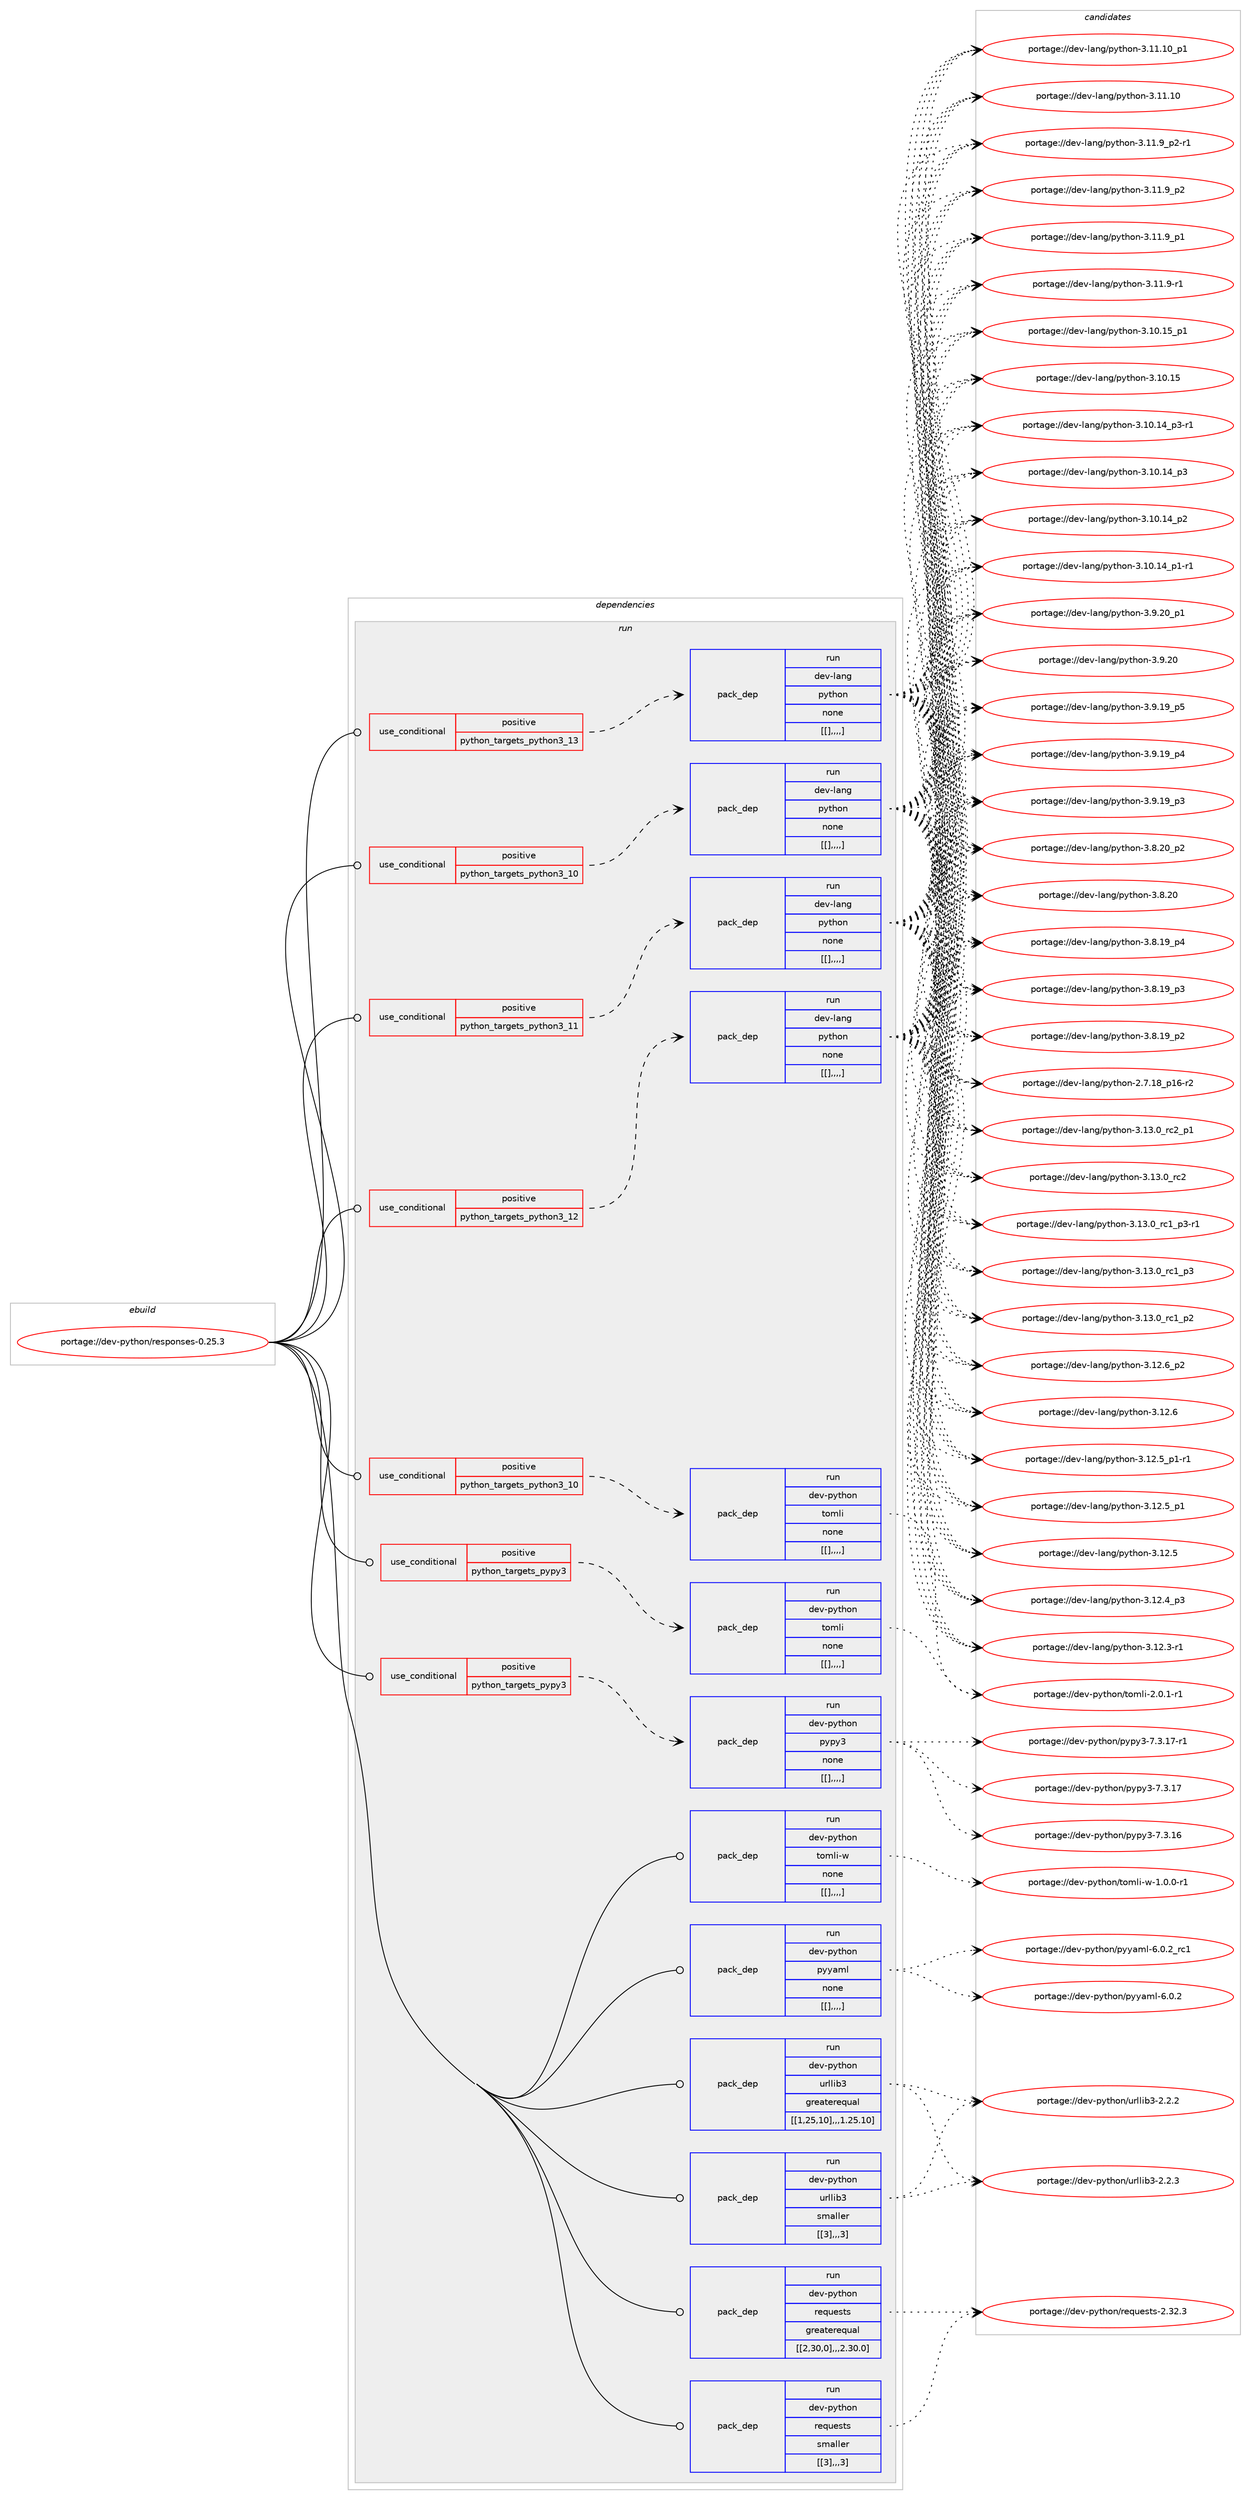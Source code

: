 digraph prolog {

# *************
# Graph options
# *************

newrank=true;
concentrate=true;
compound=true;
graph [rankdir=LR,fontname=Helvetica,fontsize=10,ranksep=1.5];#, ranksep=2.5, nodesep=0.2];
edge  [arrowhead=vee];
node  [fontname=Helvetica,fontsize=10];

# **********
# The ebuild
# **********

subgraph cluster_leftcol {
color=gray;
label=<<i>ebuild</i>>;
id [label="portage://dev-python/responses-0.25.3", color=red, width=4, href="../dev-python/responses-0.25.3.svg"];
}

# ****************
# The dependencies
# ****************

subgraph cluster_midcol {
color=gray;
label=<<i>dependencies</i>>;
subgraph cluster_compile {
fillcolor="#eeeeee";
style=filled;
label=<<i>compile</i>>;
}
subgraph cluster_compileandrun {
fillcolor="#eeeeee";
style=filled;
label=<<i>compile and run</i>>;
}
subgraph cluster_run {
fillcolor="#eeeeee";
style=filled;
label=<<i>run</i>>;
subgraph cond40740 {
dependency165251 [label=<<TABLE BORDER="0" CELLBORDER="1" CELLSPACING="0" CELLPADDING="4"><TR><TD ROWSPAN="3" CELLPADDING="10">use_conditional</TD></TR><TR><TD>positive</TD></TR><TR><TD>python_targets_pypy3</TD></TR></TABLE>>, shape=none, color=red];
subgraph pack123253 {
dependency165252 [label=<<TABLE BORDER="0" CELLBORDER="1" CELLSPACING="0" CELLPADDING="4" WIDTH="220"><TR><TD ROWSPAN="6" CELLPADDING="30">pack_dep</TD></TR><TR><TD WIDTH="110">run</TD></TR><TR><TD>dev-python</TD></TR><TR><TD>pypy3</TD></TR><TR><TD>none</TD></TR><TR><TD>[[],,,,]</TD></TR></TABLE>>, shape=none, color=blue];
}
dependency165251:e -> dependency165252:w [weight=20,style="dashed",arrowhead="vee"];
}
id:e -> dependency165251:w [weight=20,style="solid",arrowhead="odot"];
subgraph cond40741 {
dependency165253 [label=<<TABLE BORDER="0" CELLBORDER="1" CELLSPACING="0" CELLPADDING="4"><TR><TD ROWSPAN="3" CELLPADDING="10">use_conditional</TD></TR><TR><TD>positive</TD></TR><TR><TD>python_targets_pypy3</TD></TR></TABLE>>, shape=none, color=red];
subgraph pack123254 {
dependency165254 [label=<<TABLE BORDER="0" CELLBORDER="1" CELLSPACING="0" CELLPADDING="4" WIDTH="220"><TR><TD ROWSPAN="6" CELLPADDING="30">pack_dep</TD></TR><TR><TD WIDTH="110">run</TD></TR><TR><TD>dev-python</TD></TR><TR><TD>tomli</TD></TR><TR><TD>none</TD></TR><TR><TD>[[],,,,]</TD></TR></TABLE>>, shape=none, color=blue];
}
dependency165253:e -> dependency165254:w [weight=20,style="dashed",arrowhead="vee"];
}
id:e -> dependency165253:w [weight=20,style="solid",arrowhead="odot"];
subgraph cond40742 {
dependency165255 [label=<<TABLE BORDER="0" CELLBORDER="1" CELLSPACING="0" CELLPADDING="4"><TR><TD ROWSPAN="3" CELLPADDING="10">use_conditional</TD></TR><TR><TD>positive</TD></TR><TR><TD>python_targets_python3_10</TD></TR></TABLE>>, shape=none, color=red];
subgraph pack123255 {
dependency165256 [label=<<TABLE BORDER="0" CELLBORDER="1" CELLSPACING="0" CELLPADDING="4" WIDTH="220"><TR><TD ROWSPAN="6" CELLPADDING="30">pack_dep</TD></TR><TR><TD WIDTH="110">run</TD></TR><TR><TD>dev-lang</TD></TR><TR><TD>python</TD></TR><TR><TD>none</TD></TR><TR><TD>[[],,,,]</TD></TR></TABLE>>, shape=none, color=blue];
}
dependency165255:e -> dependency165256:w [weight=20,style="dashed",arrowhead="vee"];
}
id:e -> dependency165255:w [weight=20,style="solid",arrowhead="odot"];
subgraph cond40743 {
dependency165257 [label=<<TABLE BORDER="0" CELLBORDER="1" CELLSPACING="0" CELLPADDING="4"><TR><TD ROWSPAN="3" CELLPADDING="10">use_conditional</TD></TR><TR><TD>positive</TD></TR><TR><TD>python_targets_python3_10</TD></TR></TABLE>>, shape=none, color=red];
subgraph pack123256 {
dependency165258 [label=<<TABLE BORDER="0" CELLBORDER="1" CELLSPACING="0" CELLPADDING="4" WIDTH="220"><TR><TD ROWSPAN="6" CELLPADDING="30">pack_dep</TD></TR><TR><TD WIDTH="110">run</TD></TR><TR><TD>dev-python</TD></TR><TR><TD>tomli</TD></TR><TR><TD>none</TD></TR><TR><TD>[[],,,,]</TD></TR></TABLE>>, shape=none, color=blue];
}
dependency165257:e -> dependency165258:w [weight=20,style="dashed",arrowhead="vee"];
}
id:e -> dependency165257:w [weight=20,style="solid",arrowhead="odot"];
subgraph cond40744 {
dependency165259 [label=<<TABLE BORDER="0" CELLBORDER="1" CELLSPACING="0" CELLPADDING="4"><TR><TD ROWSPAN="3" CELLPADDING="10">use_conditional</TD></TR><TR><TD>positive</TD></TR><TR><TD>python_targets_python3_11</TD></TR></TABLE>>, shape=none, color=red];
subgraph pack123257 {
dependency165260 [label=<<TABLE BORDER="0" CELLBORDER="1" CELLSPACING="0" CELLPADDING="4" WIDTH="220"><TR><TD ROWSPAN="6" CELLPADDING="30">pack_dep</TD></TR><TR><TD WIDTH="110">run</TD></TR><TR><TD>dev-lang</TD></TR><TR><TD>python</TD></TR><TR><TD>none</TD></TR><TR><TD>[[],,,,]</TD></TR></TABLE>>, shape=none, color=blue];
}
dependency165259:e -> dependency165260:w [weight=20,style="dashed",arrowhead="vee"];
}
id:e -> dependency165259:w [weight=20,style="solid",arrowhead="odot"];
subgraph cond40745 {
dependency165261 [label=<<TABLE BORDER="0" CELLBORDER="1" CELLSPACING="0" CELLPADDING="4"><TR><TD ROWSPAN="3" CELLPADDING="10">use_conditional</TD></TR><TR><TD>positive</TD></TR><TR><TD>python_targets_python3_12</TD></TR></TABLE>>, shape=none, color=red];
subgraph pack123258 {
dependency165262 [label=<<TABLE BORDER="0" CELLBORDER="1" CELLSPACING="0" CELLPADDING="4" WIDTH="220"><TR><TD ROWSPAN="6" CELLPADDING="30">pack_dep</TD></TR><TR><TD WIDTH="110">run</TD></TR><TR><TD>dev-lang</TD></TR><TR><TD>python</TD></TR><TR><TD>none</TD></TR><TR><TD>[[],,,,]</TD></TR></TABLE>>, shape=none, color=blue];
}
dependency165261:e -> dependency165262:w [weight=20,style="dashed",arrowhead="vee"];
}
id:e -> dependency165261:w [weight=20,style="solid",arrowhead="odot"];
subgraph cond40746 {
dependency165263 [label=<<TABLE BORDER="0" CELLBORDER="1" CELLSPACING="0" CELLPADDING="4"><TR><TD ROWSPAN="3" CELLPADDING="10">use_conditional</TD></TR><TR><TD>positive</TD></TR><TR><TD>python_targets_python3_13</TD></TR></TABLE>>, shape=none, color=red];
subgraph pack123259 {
dependency165264 [label=<<TABLE BORDER="0" CELLBORDER="1" CELLSPACING="0" CELLPADDING="4" WIDTH="220"><TR><TD ROWSPAN="6" CELLPADDING="30">pack_dep</TD></TR><TR><TD WIDTH="110">run</TD></TR><TR><TD>dev-lang</TD></TR><TR><TD>python</TD></TR><TR><TD>none</TD></TR><TR><TD>[[],,,,]</TD></TR></TABLE>>, shape=none, color=blue];
}
dependency165263:e -> dependency165264:w [weight=20,style="dashed",arrowhead="vee"];
}
id:e -> dependency165263:w [weight=20,style="solid",arrowhead="odot"];
subgraph pack123260 {
dependency165265 [label=<<TABLE BORDER="0" CELLBORDER="1" CELLSPACING="0" CELLPADDING="4" WIDTH="220"><TR><TD ROWSPAN="6" CELLPADDING="30">pack_dep</TD></TR><TR><TD WIDTH="110">run</TD></TR><TR><TD>dev-python</TD></TR><TR><TD>pyyaml</TD></TR><TR><TD>none</TD></TR><TR><TD>[[],,,,]</TD></TR></TABLE>>, shape=none, color=blue];
}
id:e -> dependency165265:w [weight=20,style="solid",arrowhead="odot"];
subgraph pack123261 {
dependency165266 [label=<<TABLE BORDER="0" CELLBORDER="1" CELLSPACING="0" CELLPADDING="4" WIDTH="220"><TR><TD ROWSPAN="6" CELLPADDING="30">pack_dep</TD></TR><TR><TD WIDTH="110">run</TD></TR><TR><TD>dev-python</TD></TR><TR><TD>requests</TD></TR><TR><TD>greaterequal</TD></TR><TR><TD>[[2,30,0],,,2.30.0]</TD></TR></TABLE>>, shape=none, color=blue];
}
id:e -> dependency165266:w [weight=20,style="solid",arrowhead="odot"];
subgraph pack123262 {
dependency165267 [label=<<TABLE BORDER="0" CELLBORDER="1" CELLSPACING="0" CELLPADDING="4" WIDTH="220"><TR><TD ROWSPAN="6" CELLPADDING="30">pack_dep</TD></TR><TR><TD WIDTH="110">run</TD></TR><TR><TD>dev-python</TD></TR><TR><TD>requests</TD></TR><TR><TD>smaller</TD></TR><TR><TD>[[3],,,3]</TD></TR></TABLE>>, shape=none, color=blue];
}
id:e -> dependency165267:w [weight=20,style="solid",arrowhead="odot"];
subgraph pack123263 {
dependency165268 [label=<<TABLE BORDER="0" CELLBORDER="1" CELLSPACING="0" CELLPADDING="4" WIDTH="220"><TR><TD ROWSPAN="6" CELLPADDING="30">pack_dep</TD></TR><TR><TD WIDTH="110">run</TD></TR><TR><TD>dev-python</TD></TR><TR><TD>tomli-w</TD></TR><TR><TD>none</TD></TR><TR><TD>[[],,,,]</TD></TR></TABLE>>, shape=none, color=blue];
}
id:e -> dependency165268:w [weight=20,style="solid",arrowhead="odot"];
subgraph pack123264 {
dependency165269 [label=<<TABLE BORDER="0" CELLBORDER="1" CELLSPACING="0" CELLPADDING="4" WIDTH="220"><TR><TD ROWSPAN="6" CELLPADDING="30">pack_dep</TD></TR><TR><TD WIDTH="110">run</TD></TR><TR><TD>dev-python</TD></TR><TR><TD>urllib3</TD></TR><TR><TD>greaterequal</TD></TR><TR><TD>[[1,25,10],,,1.25.10]</TD></TR></TABLE>>, shape=none, color=blue];
}
id:e -> dependency165269:w [weight=20,style="solid",arrowhead="odot"];
subgraph pack123265 {
dependency165270 [label=<<TABLE BORDER="0" CELLBORDER="1" CELLSPACING="0" CELLPADDING="4" WIDTH="220"><TR><TD ROWSPAN="6" CELLPADDING="30">pack_dep</TD></TR><TR><TD WIDTH="110">run</TD></TR><TR><TD>dev-python</TD></TR><TR><TD>urllib3</TD></TR><TR><TD>smaller</TD></TR><TR><TD>[[3],,,3]</TD></TR></TABLE>>, shape=none, color=blue];
}
id:e -> dependency165270:w [weight=20,style="solid",arrowhead="odot"];
}
}

# **************
# The candidates
# **************

subgraph cluster_choices {
rank=same;
color=gray;
label=<<i>candidates</i>>;

subgraph choice123253 {
color=black;
nodesep=1;
choice100101118451121211161041111104711212111212151455546514649554511449 [label="portage://dev-python/pypy3-7.3.17-r1", color=red, width=4,href="../dev-python/pypy3-7.3.17-r1.svg"];
choice10010111845112121116104111110471121211121215145554651464955 [label="portage://dev-python/pypy3-7.3.17", color=red, width=4,href="../dev-python/pypy3-7.3.17.svg"];
choice10010111845112121116104111110471121211121215145554651464954 [label="portage://dev-python/pypy3-7.3.16", color=red, width=4,href="../dev-python/pypy3-7.3.16.svg"];
dependency165252:e -> choice100101118451121211161041111104711212111212151455546514649554511449:w [style=dotted,weight="100"];
dependency165252:e -> choice10010111845112121116104111110471121211121215145554651464955:w [style=dotted,weight="100"];
dependency165252:e -> choice10010111845112121116104111110471121211121215145554651464954:w [style=dotted,weight="100"];
}
subgraph choice123254 {
color=black;
nodesep=1;
choice10010111845112121116104111110471161111091081054550464846494511449 [label="portage://dev-python/tomli-2.0.1-r1", color=red, width=4,href="../dev-python/tomli-2.0.1-r1.svg"];
dependency165254:e -> choice10010111845112121116104111110471161111091081054550464846494511449:w [style=dotted,weight="100"];
}
subgraph choice123255 {
color=black;
nodesep=1;
choice100101118451089711010347112121116104111110455146495146489511499509511249 [label="portage://dev-lang/python-3.13.0_rc2_p1", color=red, width=4,href="../dev-lang/python-3.13.0_rc2_p1.svg"];
choice10010111845108971101034711212111610411111045514649514648951149950 [label="portage://dev-lang/python-3.13.0_rc2", color=red, width=4,href="../dev-lang/python-3.13.0_rc2.svg"];
choice1001011184510897110103471121211161041111104551464951464895114994995112514511449 [label="portage://dev-lang/python-3.13.0_rc1_p3-r1", color=red, width=4,href="../dev-lang/python-3.13.0_rc1_p3-r1.svg"];
choice100101118451089711010347112121116104111110455146495146489511499499511251 [label="portage://dev-lang/python-3.13.0_rc1_p3", color=red, width=4,href="../dev-lang/python-3.13.0_rc1_p3.svg"];
choice100101118451089711010347112121116104111110455146495146489511499499511250 [label="portage://dev-lang/python-3.13.0_rc1_p2", color=red, width=4,href="../dev-lang/python-3.13.0_rc1_p2.svg"];
choice100101118451089711010347112121116104111110455146495046549511250 [label="portage://dev-lang/python-3.12.6_p2", color=red, width=4,href="../dev-lang/python-3.12.6_p2.svg"];
choice10010111845108971101034711212111610411111045514649504654 [label="portage://dev-lang/python-3.12.6", color=red, width=4,href="../dev-lang/python-3.12.6.svg"];
choice1001011184510897110103471121211161041111104551464950465395112494511449 [label="portage://dev-lang/python-3.12.5_p1-r1", color=red, width=4,href="../dev-lang/python-3.12.5_p1-r1.svg"];
choice100101118451089711010347112121116104111110455146495046539511249 [label="portage://dev-lang/python-3.12.5_p1", color=red, width=4,href="../dev-lang/python-3.12.5_p1.svg"];
choice10010111845108971101034711212111610411111045514649504653 [label="portage://dev-lang/python-3.12.5", color=red, width=4,href="../dev-lang/python-3.12.5.svg"];
choice100101118451089711010347112121116104111110455146495046529511251 [label="portage://dev-lang/python-3.12.4_p3", color=red, width=4,href="../dev-lang/python-3.12.4_p3.svg"];
choice100101118451089711010347112121116104111110455146495046514511449 [label="portage://dev-lang/python-3.12.3-r1", color=red, width=4,href="../dev-lang/python-3.12.3-r1.svg"];
choice10010111845108971101034711212111610411111045514649494649489511249 [label="portage://dev-lang/python-3.11.10_p1", color=red, width=4,href="../dev-lang/python-3.11.10_p1.svg"];
choice1001011184510897110103471121211161041111104551464949464948 [label="portage://dev-lang/python-3.11.10", color=red, width=4,href="../dev-lang/python-3.11.10.svg"];
choice1001011184510897110103471121211161041111104551464949465795112504511449 [label="portage://dev-lang/python-3.11.9_p2-r1", color=red, width=4,href="../dev-lang/python-3.11.9_p2-r1.svg"];
choice100101118451089711010347112121116104111110455146494946579511250 [label="portage://dev-lang/python-3.11.9_p2", color=red, width=4,href="../dev-lang/python-3.11.9_p2.svg"];
choice100101118451089711010347112121116104111110455146494946579511249 [label="portage://dev-lang/python-3.11.9_p1", color=red, width=4,href="../dev-lang/python-3.11.9_p1.svg"];
choice100101118451089711010347112121116104111110455146494946574511449 [label="portage://dev-lang/python-3.11.9-r1", color=red, width=4,href="../dev-lang/python-3.11.9-r1.svg"];
choice10010111845108971101034711212111610411111045514649484649539511249 [label="portage://dev-lang/python-3.10.15_p1", color=red, width=4,href="../dev-lang/python-3.10.15_p1.svg"];
choice1001011184510897110103471121211161041111104551464948464953 [label="portage://dev-lang/python-3.10.15", color=red, width=4,href="../dev-lang/python-3.10.15.svg"];
choice100101118451089711010347112121116104111110455146494846495295112514511449 [label="portage://dev-lang/python-3.10.14_p3-r1", color=red, width=4,href="../dev-lang/python-3.10.14_p3-r1.svg"];
choice10010111845108971101034711212111610411111045514649484649529511251 [label="portage://dev-lang/python-3.10.14_p3", color=red, width=4,href="../dev-lang/python-3.10.14_p3.svg"];
choice10010111845108971101034711212111610411111045514649484649529511250 [label="portage://dev-lang/python-3.10.14_p2", color=red, width=4,href="../dev-lang/python-3.10.14_p2.svg"];
choice100101118451089711010347112121116104111110455146494846495295112494511449 [label="portage://dev-lang/python-3.10.14_p1-r1", color=red, width=4,href="../dev-lang/python-3.10.14_p1-r1.svg"];
choice100101118451089711010347112121116104111110455146574650489511249 [label="portage://dev-lang/python-3.9.20_p1", color=red, width=4,href="../dev-lang/python-3.9.20_p1.svg"];
choice10010111845108971101034711212111610411111045514657465048 [label="portage://dev-lang/python-3.9.20", color=red, width=4,href="../dev-lang/python-3.9.20.svg"];
choice100101118451089711010347112121116104111110455146574649579511253 [label="portage://dev-lang/python-3.9.19_p5", color=red, width=4,href="../dev-lang/python-3.9.19_p5.svg"];
choice100101118451089711010347112121116104111110455146574649579511252 [label="portage://dev-lang/python-3.9.19_p4", color=red, width=4,href="../dev-lang/python-3.9.19_p4.svg"];
choice100101118451089711010347112121116104111110455146574649579511251 [label="portage://dev-lang/python-3.9.19_p3", color=red, width=4,href="../dev-lang/python-3.9.19_p3.svg"];
choice100101118451089711010347112121116104111110455146564650489511250 [label="portage://dev-lang/python-3.8.20_p2", color=red, width=4,href="../dev-lang/python-3.8.20_p2.svg"];
choice10010111845108971101034711212111610411111045514656465048 [label="portage://dev-lang/python-3.8.20", color=red, width=4,href="../dev-lang/python-3.8.20.svg"];
choice100101118451089711010347112121116104111110455146564649579511252 [label="portage://dev-lang/python-3.8.19_p4", color=red, width=4,href="../dev-lang/python-3.8.19_p4.svg"];
choice100101118451089711010347112121116104111110455146564649579511251 [label="portage://dev-lang/python-3.8.19_p3", color=red, width=4,href="../dev-lang/python-3.8.19_p3.svg"];
choice100101118451089711010347112121116104111110455146564649579511250 [label="portage://dev-lang/python-3.8.19_p2", color=red, width=4,href="../dev-lang/python-3.8.19_p2.svg"];
choice100101118451089711010347112121116104111110455046554649569511249544511450 [label="portage://dev-lang/python-2.7.18_p16-r2", color=red, width=4,href="../dev-lang/python-2.7.18_p16-r2.svg"];
dependency165256:e -> choice100101118451089711010347112121116104111110455146495146489511499509511249:w [style=dotted,weight="100"];
dependency165256:e -> choice10010111845108971101034711212111610411111045514649514648951149950:w [style=dotted,weight="100"];
dependency165256:e -> choice1001011184510897110103471121211161041111104551464951464895114994995112514511449:w [style=dotted,weight="100"];
dependency165256:e -> choice100101118451089711010347112121116104111110455146495146489511499499511251:w [style=dotted,weight="100"];
dependency165256:e -> choice100101118451089711010347112121116104111110455146495146489511499499511250:w [style=dotted,weight="100"];
dependency165256:e -> choice100101118451089711010347112121116104111110455146495046549511250:w [style=dotted,weight="100"];
dependency165256:e -> choice10010111845108971101034711212111610411111045514649504654:w [style=dotted,weight="100"];
dependency165256:e -> choice1001011184510897110103471121211161041111104551464950465395112494511449:w [style=dotted,weight="100"];
dependency165256:e -> choice100101118451089711010347112121116104111110455146495046539511249:w [style=dotted,weight="100"];
dependency165256:e -> choice10010111845108971101034711212111610411111045514649504653:w [style=dotted,weight="100"];
dependency165256:e -> choice100101118451089711010347112121116104111110455146495046529511251:w [style=dotted,weight="100"];
dependency165256:e -> choice100101118451089711010347112121116104111110455146495046514511449:w [style=dotted,weight="100"];
dependency165256:e -> choice10010111845108971101034711212111610411111045514649494649489511249:w [style=dotted,weight="100"];
dependency165256:e -> choice1001011184510897110103471121211161041111104551464949464948:w [style=dotted,weight="100"];
dependency165256:e -> choice1001011184510897110103471121211161041111104551464949465795112504511449:w [style=dotted,weight="100"];
dependency165256:e -> choice100101118451089711010347112121116104111110455146494946579511250:w [style=dotted,weight="100"];
dependency165256:e -> choice100101118451089711010347112121116104111110455146494946579511249:w [style=dotted,weight="100"];
dependency165256:e -> choice100101118451089711010347112121116104111110455146494946574511449:w [style=dotted,weight="100"];
dependency165256:e -> choice10010111845108971101034711212111610411111045514649484649539511249:w [style=dotted,weight="100"];
dependency165256:e -> choice1001011184510897110103471121211161041111104551464948464953:w [style=dotted,weight="100"];
dependency165256:e -> choice100101118451089711010347112121116104111110455146494846495295112514511449:w [style=dotted,weight="100"];
dependency165256:e -> choice10010111845108971101034711212111610411111045514649484649529511251:w [style=dotted,weight="100"];
dependency165256:e -> choice10010111845108971101034711212111610411111045514649484649529511250:w [style=dotted,weight="100"];
dependency165256:e -> choice100101118451089711010347112121116104111110455146494846495295112494511449:w [style=dotted,weight="100"];
dependency165256:e -> choice100101118451089711010347112121116104111110455146574650489511249:w [style=dotted,weight="100"];
dependency165256:e -> choice10010111845108971101034711212111610411111045514657465048:w [style=dotted,weight="100"];
dependency165256:e -> choice100101118451089711010347112121116104111110455146574649579511253:w [style=dotted,weight="100"];
dependency165256:e -> choice100101118451089711010347112121116104111110455146574649579511252:w [style=dotted,weight="100"];
dependency165256:e -> choice100101118451089711010347112121116104111110455146574649579511251:w [style=dotted,weight="100"];
dependency165256:e -> choice100101118451089711010347112121116104111110455146564650489511250:w [style=dotted,weight="100"];
dependency165256:e -> choice10010111845108971101034711212111610411111045514656465048:w [style=dotted,weight="100"];
dependency165256:e -> choice100101118451089711010347112121116104111110455146564649579511252:w [style=dotted,weight="100"];
dependency165256:e -> choice100101118451089711010347112121116104111110455146564649579511251:w [style=dotted,weight="100"];
dependency165256:e -> choice100101118451089711010347112121116104111110455146564649579511250:w [style=dotted,weight="100"];
dependency165256:e -> choice100101118451089711010347112121116104111110455046554649569511249544511450:w [style=dotted,weight="100"];
}
subgraph choice123256 {
color=black;
nodesep=1;
choice10010111845112121116104111110471161111091081054550464846494511449 [label="portage://dev-python/tomli-2.0.1-r1", color=red, width=4,href="../dev-python/tomli-2.0.1-r1.svg"];
dependency165258:e -> choice10010111845112121116104111110471161111091081054550464846494511449:w [style=dotted,weight="100"];
}
subgraph choice123257 {
color=black;
nodesep=1;
choice100101118451089711010347112121116104111110455146495146489511499509511249 [label="portage://dev-lang/python-3.13.0_rc2_p1", color=red, width=4,href="../dev-lang/python-3.13.0_rc2_p1.svg"];
choice10010111845108971101034711212111610411111045514649514648951149950 [label="portage://dev-lang/python-3.13.0_rc2", color=red, width=4,href="../dev-lang/python-3.13.0_rc2.svg"];
choice1001011184510897110103471121211161041111104551464951464895114994995112514511449 [label="portage://dev-lang/python-3.13.0_rc1_p3-r1", color=red, width=4,href="../dev-lang/python-3.13.0_rc1_p3-r1.svg"];
choice100101118451089711010347112121116104111110455146495146489511499499511251 [label="portage://dev-lang/python-3.13.0_rc1_p3", color=red, width=4,href="../dev-lang/python-3.13.0_rc1_p3.svg"];
choice100101118451089711010347112121116104111110455146495146489511499499511250 [label="portage://dev-lang/python-3.13.0_rc1_p2", color=red, width=4,href="../dev-lang/python-3.13.0_rc1_p2.svg"];
choice100101118451089711010347112121116104111110455146495046549511250 [label="portage://dev-lang/python-3.12.6_p2", color=red, width=4,href="../dev-lang/python-3.12.6_p2.svg"];
choice10010111845108971101034711212111610411111045514649504654 [label="portage://dev-lang/python-3.12.6", color=red, width=4,href="../dev-lang/python-3.12.6.svg"];
choice1001011184510897110103471121211161041111104551464950465395112494511449 [label="portage://dev-lang/python-3.12.5_p1-r1", color=red, width=4,href="../dev-lang/python-3.12.5_p1-r1.svg"];
choice100101118451089711010347112121116104111110455146495046539511249 [label="portage://dev-lang/python-3.12.5_p1", color=red, width=4,href="../dev-lang/python-3.12.5_p1.svg"];
choice10010111845108971101034711212111610411111045514649504653 [label="portage://dev-lang/python-3.12.5", color=red, width=4,href="../dev-lang/python-3.12.5.svg"];
choice100101118451089711010347112121116104111110455146495046529511251 [label="portage://dev-lang/python-3.12.4_p3", color=red, width=4,href="../dev-lang/python-3.12.4_p3.svg"];
choice100101118451089711010347112121116104111110455146495046514511449 [label="portage://dev-lang/python-3.12.3-r1", color=red, width=4,href="../dev-lang/python-3.12.3-r1.svg"];
choice10010111845108971101034711212111610411111045514649494649489511249 [label="portage://dev-lang/python-3.11.10_p1", color=red, width=4,href="../dev-lang/python-3.11.10_p1.svg"];
choice1001011184510897110103471121211161041111104551464949464948 [label="portage://dev-lang/python-3.11.10", color=red, width=4,href="../dev-lang/python-3.11.10.svg"];
choice1001011184510897110103471121211161041111104551464949465795112504511449 [label="portage://dev-lang/python-3.11.9_p2-r1", color=red, width=4,href="../dev-lang/python-3.11.9_p2-r1.svg"];
choice100101118451089711010347112121116104111110455146494946579511250 [label="portage://dev-lang/python-3.11.9_p2", color=red, width=4,href="../dev-lang/python-3.11.9_p2.svg"];
choice100101118451089711010347112121116104111110455146494946579511249 [label="portage://dev-lang/python-3.11.9_p1", color=red, width=4,href="../dev-lang/python-3.11.9_p1.svg"];
choice100101118451089711010347112121116104111110455146494946574511449 [label="portage://dev-lang/python-3.11.9-r1", color=red, width=4,href="../dev-lang/python-3.11.9-r1.svg"];
choice10010111845108971101034711212111610411111045514649484649539511249 [label="portage://dev-lang/python-3.10.15_p1", color=red, width=4,href="../dev-lang/python-3.10.15_p1.svg"];
choice1001011184510897110103471121211161041111104551464948464953 [label="portage://dev-lang/python-3.10.15", color=red, width=4,href="../dev-lang/python-3.10.15.svg"];
choice100101118451089711010347112121116104111110455146494846495295112514511449 [label="portage://dev-lang/python-3.10.14_p3-r1", color=red, width=4,href="../dev-lang/python-3.10.14_p3-r1.svg"];
choice10010111845108971101034711212111610411111045514649484649529511251 [label="portage://dev-lang/python-3.10.14_p3", color=red, width=4,href="../dev-lang/python-3.10.14_p3.svg"];
choice10010111845108971101034711212111610411111045514649484649529511250 [label="portage://dev-lang/python-3.10.14_p2", color=red, width=4,href="../dev-lang/python-3.10.14_p2.svg"];
choice100101118451089711010347112121116104111110455146494846495295112494511449 [label="portage://dev-lang/python-3.10.14_p1-r1", color=red, width=4,href="../dev-lang/python-3.10.14_p1-r1.svg"];
choice100101118451089711010347112121116104111110455146574650489511249 [label="portage://dev-lang/python-3.9.20_p1", color=red, width=4,href="../dev-lang/python-3.9.20_p1.svg"];
choice10010111845108971101034711212111610411111045514657465048 [label="portage://dev-lang/python-3.9.20", color=red, width=4,href="../dev-lang/python-3.9.20.svg"];
choice100101118451089711010347112121116104111110455146574649579511253 [label="portage://dev-lang/python-3.9.19_p5", color=red, width=4,href="../dev-lang/python-3.9.19_p5.svg"];
choice100101118451089711010347112121116104111110455146574649579511252 [label="portage://dev-lang/python-3.9.19_p4", color=red, width=4,href="../dev-lang/python-3.9.19_p4.svg"];
choice100101118451089711010347112121116104111110455146574649579511251 [label="portage://dev-lang/python-3.9.19_p3", color=red, width=4,href="../dev-lang/python-3.9.19_p3.svg"];
choice100101118451089711010347112121116104111110455146564650489511250 [label="portage://dev-lang/python-3.8.20_p2", color=red, width=4,href="../dev-lang/python-3.8.20_p2.svg"];
choice10010111845108971101034711212111610411111045514656465048 [label="portage://dev-lang/python-3.8.20", color=red, width=4,href="../dev-lang/python-3.8.20.svg"];
choice100101118451089711010347112121116104111110455146564649579511252 [label="portage://dev-lang/python-3.8.19_p4", color=red, width=4,href="../dev-lang/python-3.8.19_p4.svg"];
choice100101118451089711010347112121116104111110455146564649579511251 [label="portage://dev-lang/python-3.8.19_p3", color=red, width=4,href="../dev-lang/python-3.8.19_p3.svg"];
choice100101118451089711010347112121116104111110455146564649579511250 [label="portage://dev-lang/python-3.8.19_p2", color=red, width=4,href="../dev-lang/python-3.8.19_p2.svg"];
choice100101118451089711010347112121116104111110455046554649569511249544511450 [label="portage://dev-lang/python-2.7.18_p16-r2", color=red, width=4,href="../dev-lang/python-2.7.18_p16-r2.svg"];
dependency165260:e -> choice100101118451089711010347112121116104111110455146495146489511499509511249:w [style=dotted,weight="100"];
dependency165260:e -> choice10010111845108971101034711212111610411111045514649514648951149950:w [style=dotted,weight="100"];
dependency165260:e -> choice1001011184510897110103471121211161041111104551464951464895114994995112514511449:w [style=dotted,weight="100"];
dependency165260:e -> choice100101118451089711010347112121116104111110455146495146489511499499511251:w [style=dotted,weight="100"];
dependency165260:e -> choice100101118451089711010347112121116104111110455146495146489511499499511250:w [style=dotted,weight="100"];
dependency165260:e -> choice100101118451089711010347112121116104111110455146495046549511250:w [style=dotted,weight="100"];
dependency165260:e -> choice10010111845108971101034711212111610411111045514649504654:w [style=dotted,weight="100"];
dependency165260:e -> choice1001011184510897110103471121211161041111104551464950465395112494511449:w [style=dotted,weight="100"];
dependency165260:e -> choice100101118451089711010347112121116104111110455146495046539511249:w [style=dotted,weight="100"];
dependency165260:e -> choice10010111845108971101034711212111610411111045514649504653:w [style=dotted,weight="100"];
dependency165260:e -> choice100101118451089711010347112121116104111110455146495046529511251:w [style=dotted,weight="100"];
dependency165260:e -> choice100101118451089711010347112121116104111110455146495046514511449:w [style=dotted,weight="100"];
dependency165260:e -> choice10010111845108971101034711212111610411111045514649494649489511249:w [style=dotted,weight="100"];
dependency165260:e -> choice1001011184510897110103471121211161041111104551464949464948:w [style=dotted,weight="100"];
dependency165260:e -> choice1001011184510897110103471121211161041111104551464949465795112504511449:w [style=dotted,weight="100"];
dependency165260:e -> choice100101118451089711010347112121116104111110455146494946579511250:w [style=dotted,weight="100"];
dependency165260:e -> choice100101118451089711010347112121116104111110455146494946579511249:w [style=dotted,weight="100"];
dependency165260:e -> choice100101118451089711010347112121116104111110455146494946574511449:w [style=dotted,weight="100"];
dependency165260:e -> choice10010111845108971101034711212111610411111045514649484649539511249:w [style=dotted,weight="100"];
dependency165260:e -> choice1001011184510897110103471121211161041111104551464948464953:w [style=dotted,weight="100"];
dependency165260:e -> choice100101118451089711010347112121116104111110455146494846495295112514511449:w [style=dotted,weight="100"];
dependency165260:e -> choice10010111845108971101034711212111610411111045514649484649529511251:w [style=dotted,weight="100"];
dependency165260:e -> choice10010111845108971101034711212111610411111045514649484649529511250:w [style=dotted,weight="100"];
dependency165260:e -> choice100101118451089711010347112121116104111110455146494846495295112494511449:w [style=dotted,weight="100"];
dependency165260:e -> choice100101118451089711010347112121116104111110455146574650489511249:w [style=dotted,weight="100"];
dependency165260:e -> choice10010111845108971101034711212111610411111045514657465048:w [style=dotted,weight="100"];
dependency165260:e -> choice100101118451089711010347112121116104111110455146574649579511253:w [style=dotted,weight="100"];
dependency165260:e -> choice100101118451089711010347112121116104111110455146574649579511252:w [style=dotted,weight="100"];
dependency165260:e -> choice100101118451089711010347112121116104111110455146574649579511251:w [style=dotted,weight="100"];
dependency165260:e -> choice100101118451089711010347112121116104111110455146564650489511250:w [style=dotted,weight="100"];
dependency165260:e -> choice10010111845108971101034711212111610411111045514656465048:w [style=dotted,weight="100"];
dependency165260:e -> choice100101118451089711010347112121116104111110455146564649579511252:w [style=dotted,weight="100"];
dependency165260:e -> choice100101118451089711010347112121116104111110455146564649579511251:w [style=dotted,weight="100"];
dependency165260:e -> choice100101118451089711010347112121116104111110455146564649579511250:w [style=dotted,weight="100"];
dependency165260:e -> choice100101118451089711010347112121116104111110455046554649569511249544511450:w [style=dotted,weight="100"];
}
subgraph choice123258 {
color=black;
nodesep=1;
choice100101118451089711010347112121116104111110455146495146489511499509511249 [label="portage://dev-lang/python-3.13.0_rc2_p1", color=red, width=4,href="../dev-lang/python-3.13.0_rc2_p1.svg"];
choice10010111845108971101034711212111610411111045514649514648951149950 [label="portage://dev-lang/python-3.13.0_rc2", color=red, width=4,href="../dev-lang/python-3.13.0_rc2.svg"];
choice1001011184510897110103471121211161041111104551464951464895114994995112514511449 [label="portage://dev-lang/python-3.13.0_rc1_p3-r1", color=red, width=4,href="../dev-lang/python-3.13.0_rc1_p3-r1.svg"];
choice100101118451089711010347112121116104111110455146495146489511499499511251 [label="portage://dev-lang/python-3.13.0_rc1_p3", color=red, width=4,href="../dev-lang/python-3.13.0_rc1_p3.svg"];
choice100101118451089711010347112121116104111110455146495146489511499499511250 [label="portage://dev-lang/python-3.13.0_rc1_p2", color=red, width=4,href="../dev-lang/python-3.13.0_rc1_p2.svg"];
choice100101118451089711010347112121116104111110455146495046549511250 [label="portage://dev-lang/python-3.12.6_p2", color=red, width=4,href="../dev-lang/python-3.12.6_p2.svg"];
choice10010111845108971101034711212111610411111045514649504654 [label="portage://dev-lang/python-3.12.6", color=red, width=4,href="../dev-lang/python-3.12.6.svg"];
choice1001011184510897110103471121211161041111104551464950465395112494511449 [label="portage://dev-lang/python-3.12.5_p1-r1", color=red, width=4,href="../dev-lang/python-3.12.5_p1-r1.svg"];
choice100101118451089711010347112121116104111110455146495046539511249 [label="portage://dev-lang/python-3.12.5_p1", color=red, width=4,href="../dev-lang/python-3.12.5_p1.svg"];
choice10010111845108971101034711212111610411111045514649504653 [label="portage://dev-lang/python-3.12.5", color=red, width=4,href="../dev-lang/python-3.12.5.svg"];
choice100101118451089711010347112121116104111110455146495046529511251 [label="portage://dev-lang/python-3.12.4_p3", color=red, width=4,href="../dev-lang/python-3.12.4_p3.svg"];
choice100101118451089711010347112121116104111110455146495046514511449 [label="portage://dev-lang/python-3.12.3-r1", color=red, width=4,href="../dev-lang/python-3.12.3-r1.svg"];
choice10010111845108971101034711212111610411111045514649494649489511249 [label="portage://dev-lang/python-3.11.10_p1", color=red, width=4,href="../dev-lang/python-3.11.10_p1.svg"];
choice1001011184510897110103471121211161041111104551464949464948 [label="portage://dev-lang/python-3.11.10", color=red, width=4,href="../dev-lang/python-3.11.10.svg"];
choice1001011184510897110103471121211161041111104551464949465795112504511449 [label="portage://dev-lang/python-3.11.9_p2-r1", color=red, width=4,href="../dev-lang/python-3.11.9_p2-r1.svg"];
choice100101118451089711010347112121116104111110455146494946579511250 [label="portage://dev-lang/python-3.11.9_p2", color=red, width=4,href="../dev-lang/python-3.11.9_p2.svg"];
choice100101118451089711010347112121116104111110455146494946579511249 [label="portage://dev-lang/python-3.11.9_p1", color=red, width=4,href="../dev-lang/python-3.11.9_p1.svg"];
choice100101118451089711010347112121116104111110455146494946574511449 [label="portage://dev-lang/python-3.11.9-r1", color=red, width=4,href="../dev-lang/python-3.11.9-r1.svg"];
choice10010111845108971101034711212111610411111045514649484649539511249 [label="portage://dev-lang/python-3.10.15_p1", color=red, width=4,href="../dev-lang/python-3.10.15_p1.svg"];
choice1001011184510897110103471121211161041111104551464948464953 [label="portage://dev-lang/python-3.10.15", color=red, width=4,href="../dev-lang/python-3.10.15.svg"];
choice100101118451089711010347112121116104111110455146494846495295112514511449 [label="portage://dev-lang/python-3.10.14_p3-r1", color=red, width=4,href="../dev-lang/python-3.10.14_p3-r1.svg"];
choice10010111845108971101034711212111610411111045514649484649529511251 [label="portage://dev-lang/python-3.10.14_p3", color=red, width=4,href="../dev-lang/python-3.10.14_p3.svg"];
choice10010111845108971101034711212111610411111045514649484649529511250 [label="portage://dev-lang/python-3.10.14_p2", color=red, width=4,href="../dev-lang/python-3.10.14_p2.svg"];
choice100101118451089711010347112121116104111110455146494846495295112494511449 [label="portage://dev-lang/python-3.10.14_p1-r1", color=red, width=4,href="../dev-lang/python-3.10.14_p1-r1.svg"];
choice100101118451089711010347112121116104111110455146574650489511249 [label="portage://dev-lang/python-3.9.20_p1", color=red, width=4,href="../dev-lang/python-3.9.20_p1.svg"];
choice10010111845108971101034711212111610411111045514657465048 [label="portage://dev-lang/python-3.9.20", color=red, width=4,href="../dev-lang/python-3.9.20.svg"];
choice100101118451089711010347112121116104111110455146574649579511253 [label="portage://dev-lang/python-3.9.19_p5", color=red, width=4,href="../dev-lang/python-3.9.19_p5.svg"];
choice100101118451089711010347112121116104111110455146574649579511252 [label="portage://dev-lang/python-3.9.19_p4", color=red, width=4,href="../dev-lang/python-3.9.19_p4.svg"];
choice100101118451089711010347112121116104111110455146574649579511251 [label="portage://dev-lang/python-3.9.19_p3", color=red, width=4,href="../dev-lang/python-3.9.19_p3.svg"];
choice100101118451089711010347112121116104111110455146564650489511250 [label="portage://dev-lang/python-3.8.20_p2", color=red, width=4,href="../dev-lang/python-3.8.20_p2.svg"];
choice10010111845108971101034711212111610411111045514656465048 [label="portage://dev-lang/python-3.8.20", color=red, width=4,href="../dev-lang/python-3.8.20.svg"];
choice100101118451089711010347112121116104111110455146564649579511252 [label="portage://dev-lang/python-3.8.19_p4", color=red, width=4,href="../dev-lang/python-3.8.19_p4.svg"];
choice100101118451089711010347112121116104111110455146564649579511251 [label="portage://dev-lang/python-3.8.19_p3", color=red, width=4,href="../dev-lang/python-3.8.19_p3.svg"];
choice100101118451089711010347112121116104111110455146564649579511250 [label="portage://dev-lang/python-3.8.19_p2", color=red, width=4,href="../dev-lang/python-3.8.19_p2.svg"];
choice100101118451089711010347112121116104111110455046554649569511249544511450 [label="portage://dev-lang/python-2.7.18_p16-r2", color=red, width=4,href="../dev-lang/python-2.7.18_p16-r2.svg"];
dependency165262:e -> choice100101118451089711010347112121116104111110455146495146489511499509511249:w [style=dotted,weight="100"];
dependency165262:e -> choice10010111845108971101034711212111610411111045514649514648951149950:w [style=dotted,weight="100"];
dependency165262:e -> choice1001011184510897110103471121211161041111104551464951464895114994995112514511449:w [style=dotted,weight="100"];
dependency165262:e -> choice100101118451089711010347112121116104111110455146495146489511499499511251:w [style=dotted,weight="100"];
dependency165262:e -> choice100101118451089711010347112121116104111110455146495146489511499499511250:w [style=dotted,weight="100"];
dependency165262:e -> choice100101118451089711010347112121116104111110455146495046549511250:w [style=dotted,weight="100"];
dependency165262:e -> choice10010111845108971101034711212111610411111045514649504654:w [style=dotted,weight="100"];
dependency165262:e -> choice1001011184510897110103471121211161041111104551464950465395112494511449:w [style=dotted,weight="100"];
dependency165262:e -> choice100101118451089711010347112121116104111110455146495046539511249:w [style=dotted,weight="100"];
dependency165262:e -> choice10010111845108971101034711212111610411111045514649504653:w [style=dotted,weight="100"];
dependency165262:e -> choice100101118451089711010347112121116104111110455146495046529511251:w [style=dotted,weight="100"];
dependency165262:e -> choice100101118451089711010347112121116104111110455146495046514511449:w [style=dotted,weight="100"];
dependency165262:e -> choice10010111845108971101034711212111610411111045514649494649489511249:w [style=dotted,weight="100"];
dependency165262:e -> choice1001011184510897110103471121211161041111104551464949464948:w [style=dotted,weight="100"];
dependency165262:e -> choice1001011184510897110103471121211161041111104551464949465795112504511449:w [style=dotted,weight="100"];
dependency165262:e -> choice100101118451089711010347112121116104111110455146494946579511250:w [style=dotted,weight="100"];
dependency165262:e -> choice100101118451089711010347112121116104111110455146494946579511249:w [style=dotted,weight="100"];
dependency165262:e -> choice100101118451089711010347112121116104111110455146494946574511449:w [style=dotted,weight="100"];
dependency165262:e -> choice10010111845108971101034711212111610411111045514649484649539511249:w [style=dotted,weight="100"];
dependency165262:e -> choice1001011184510897110103471121211161041111104551464948464953:w [style=dotted,weight="100"];
dependency165262:e -> choice100101118451089711010347112121116104111110455146494846495295112514511449:w [style=dotted,weight="100"];
dependency165262:e -> choice10010111845108971101034711212111610411111045514649484649529511251:w [style=dotted,weight="100"];
dependency165262:e -> choice10010111845108971101034711212111610411111045514649484649529511250:w [style=dotted,weight="100"];
dependency165262:e -> choice100101118451089711010347112121116104111110455146494846495295112494511449:w [style=dotted,weight="100"];
dependency165262:e -> choice100101118451089711010347112121116104111110455146574650489511249:w [style=dotted,weight="100"];
dependency165262:e -> choice10010111845108971101034711212111610411111045514657465048:w [style=dotted,weight="100"];
dependency165262:e -> choice100101118451089711010347112121116104111110455146574649579511253:w [style=dotted,weight="100"];
dependency165262:e -> choice100101118451089711010347112121116104111110455146574649579511252:w [style=dotted,weight="100"];
dependency165262:e -> choice100101118451089711010347112121116104111110455146574649579511251:w [style=dotted,weight="100"];
dependency165262:e -> choice100101118451089711010347112121116104111110455146564650489511250:w [style=dotted,weight="100"];
dependency165262:e -> choice10010111845108971101034711212111610411111045514656465048:w [style=dotted,weight="100"];
dependency165262:e -> choice100101118451089711010347112121116104111110455146564649579511252:w [style=dotted,weight="100"];
dependency165262:e -> choice100101118451089711010347112121116104111110455146564649579511251:w [style=dotted,weight="100"];
dependency165262:e -> choice100101118451089711010347112121116104111110455146564649579511250:w [style=dotted,weight="100"];
dependency165262:e -> choice100101118451089711010347112121116104111110455046554649569511249544511450:w [style=dotted,weight="100"];
}
subgraph choice123259 {
color=black;
nodesep=1;
choice100101118451089711010347112121116104111110455146495146489511499509511249 [label="portage://dev-lang/python-3.13.0_rc2_p1", color=red, width=4,href="../dev-lang/python-3.13.0_rc2_p1.svg"];
choice10010111845108971101034711212111610411111045514649514648951149950 [label="portage://dev-lang/python-3.13.0_rc2", color=red, width=4,href="../dev-lang/python-3.13.0_rc2.svg"];
choice1001011184510897110103471121211161041111104551464951464895114994995112514511449 [label="portage://dev-lang/python-3.13.0_rc1_p3-r1", color=red, width=4,href="../dev-lang/python-3.13.0_rc1_p3-r1.svg"];
choice100101118451089711010347112121116104111110455146495146489511499499511251 [label="portage://dev-lang/python-3.13.0_rc1_p3", color=red, width=4,href="../dev-lang/python-3.13.0_rc1_p3.svg"];
choice100101118451089711010347112121116104111110455146495146489511499499511250 [label="portage://dev-lang/python-3.13.0_rc1_p2", color=red, width=4,href="../dev-lang/python-3.13.0_rc1_p2.svg"];
choice100101118451089711010347112121116104111110455146495046549511250 [label="portage://dev-lang/python-3.12.6_p2", color=red, width=4,href="../dev-lang/python-3.12.6_p2.svg"];
choice10010111845108971101034711212111610411111045514649504654 [label="portage://dev-lang/python-3.12.6", color=red, width=4,href="../dev-lang/python-3.12.6.svg"];
choice1001011184510897110103471121211161041111104551464950465395112494511449 [label="portage://dev-lang/python-3.12.5_p1-r1", color=red, width=4,href="../dev-lang/python-3.12.5_p1-r1.svg"];
choice100101118451089711010347112121116104111110455146495046539511249 [label="portage://dev-lang/python-3.12.5_p1", color=red, width=4,href="../dev-lang/python-3.12.5_p1.svg"];
choice10010111845108971101034711212111610411111045514649504653 [label="portage://dev-lang/python-3.12.5", color=red, width=4,href="../dev-lang/python-3.12.5.svg"];
choice100101118451089711010347112121116104111110455146495046529511251 [label="portage://dev-lang/python-3.12.4_p3", color=red, width=4,href="../dev-lang/python-3.12.4_p3.svg"];
choice100101118451089711010347112121116104111110455146495046514511449 [label="portage://dev-lang/python-3.12.3-r1", color=red, width=4,href="../dev-lang/python-3.12.3-r1.svg"];
choice10010111845108971101034711212111610411111045514649494649489511249 [label="portage://dev-lang/python-3.11.10_p1", color=red, width=4,href="../dev-lang/python-3.11.10_p1.svg"];
choice1001011184510897110103471121211161041111104551464949464948 [label="portage://dev-lang/python-3.11.10", color=red, width=4,href="../dev-lang/python-3.11.10.svg"];
choice1001011184510897110103471121211161041111104551464949465795112504511449 [label="portage://dev-lang/python-3.11.9_p2-r1", color=red, width=4,href="../dev-lang/python-3.11.9_p2-r1.svg"];
choice100101118451089711010347112121116104111110455146494946579511250 [label="portage://dev-lang/python-3.11.9_p2", color=red, width=4,href="../dev-lang/python-3.11.9_p2.svg"];
choice100101118451089711010347112121116104111110455146494946579511249 [label="portage://dev-lang/python-3.11.9_p1", color=red, width=4,href="../dev-lang/python-3.11.9_p1.svg"];
choice100101118451089711010347112121116104111110455146494946574511449 [label="portage://dev-lang/python-3.11.9-r1", color=red, width=4,href="../dev-lang/python-3.11.9-r1.svg"];
choice10010111845108971101034711212111610411111045514649484649539511249 [label="portage://dev-lang/python-3.10.15_p1", color=red, width=4,href="../dev-lang/python-3.10.15_p1.svg"];
choice1001011184510897110103471121211161041111104551464948464953 [label="portage://dev-lang/python-3.10.15", color=red, width=4,href="../dev-lang/python-3.10.15.svg"];
choice100101118451089711010347112121116104111110455146494846495295112514511449 [label="portage://dev-lang/python-3.10.14_p3-r1", color=red, width=4,href="../dev-lang/python-3.10.14_p3-r1.svg"];
choice10010111845108971101034711212111610411111045514649484649529511251 [label="portage://dev-lang/python-3.10.14_p3", color=red, width=4,href="../dev-lang/python-3.10.14_p3.svg"];
choice10010111845108971101034711212111610411111045514649484649529511250 [label="portage://dev-lang/python-3.10.14_p2", color=red, width=4,href="../dev-lang/python-3.10.14_p2.svg"];
choice100101118451089711010347112121116104111110455146494846495295112494511449 [label="portage://dev-lang/python-3.10.14_p1-r1", color=red, width=4,href="../dev-lang/python-3.10.14_p1-r1.svg"];
choice100101118451089711010347112121116104111110455146574650489511249 [label="portage://dev-lang/python-3.9.20_p1", color=red, width=4,href="../dev-lang/python-3.9.20_p1.svg"];
choice10010111845108971101034711212111610411111045514657465048 [label="portage://dev-lang/python-3.9.20", color=red, width=4,href="../dev-lang/python-3.9.20.svg"];
choice100101118451089711010347112121116104111110455146574649579511253 [label="portage://dev-lang/python-3.9.19_p5", color=red, width=4,href="../dev-lang/python-3.9.19_p5.svg"];
choice100101118451089711010347112121116104111110455146574649579511252 [label="portage://dev-lang/python-3.9.19_p4", color=red, width=4,href="../dev-lang/python-3.9.19_p4.svg"];
choice100101118451089711010347112121116104111110455146574649579511251 [label="portage://dev-lang/python-3.9.19_p3", color=red, width=4,href="../dev-lang/python-3.9.19_p3.svg"];
choice100101118451089711010347112121116104111110455146564650489511250 [label="portage://dev-lang/python-3.8.20_p2", color=red, width=4,href="../dev-lang/python-3.8.20_p2.svg"];
choice10010111845108971101034711212111610411111045514656465048 [label="portage://dev-lang/python-3.8.20", color=red, width=4,href="../dev-lang/python-3.8.20.svg"];
choice100101118451089711010347112121116104111110455146564649579511252 [label="portage://dev-lang/python-3.8.19_p4", color=red, width=4,href="../dev-lang/python-3.8.19_p4.svg"];
choice100101118451089711010347112121116104111110455146564649579511251 [label="portage://dev-lang/python-3.8.19_p3", color=red, width=4,href="../dev-lang/python-3.8.19_p3.svg"];
choice100101118451089711010347112121116104111110455146564649579511250 [label="portage://dev-lang/python-3.8.19_p2", color=red, width=4,href="../dev-lang/python-3.8.19_p2.svg"];
choice100101118451089711010347112121116104111110455046554649569511249544511450 [label="portage://dev-lang/python-2.7.18_p16-r2", color=red, width=4,href="../dev-lang/python-2.7.18_p16-r2.svg"];
dependency165264:e -> choice100101118451089711010347112121116104111110455146495146489511499509511249:w [style=dotted,weight="100"];
dependency165264:e -> choice10010111845108971101034711212111610411111045514649514648951149950:w [style=dotted,weight="100"];
dependency165264:e -> choice1001011184510897110103471121211161041111104551464951464895114994995112514511449:w [style=dotted,weight="100"];
dependency165264:e -> choice100101118451089711010347112121116104111110455146495146489511499499511251:w [style=dotted,weight="100"];
dependency165264:e -> choice100101118451089711010347112121116104111110455146495146489511499499511250:w [style=dotted,weight="100"];
dependency165264:e -> choice100101118451089711010347112121116104111110455146495046549511250:w [style=dotted,weight="100"];
dependency165264:e -> choice10010111845108971101034711212111610411111045514649504654:w [style=dotted,weight="100"];
dependency165264:e -> choice1001011184510897110103471121211161041111104551464950465395112494511449:w [style=dotted,weight="100"];
dependency165264:e -> choice100101118451089711010347112121116104111110455146495046539511249:w [style=dotted,weight="100"];
dependency165264:e -> choice10010111845108971101034711212111610411111045514649504653:w [style=dotted,weight="100"];
dependency165264:e -> choice100101118451089711010347112121116104111110455146495046529511251:w [style=dotted,weight="100"];
dependency165264:e -> choice100101118451089711010347112121116104111110455146495046514511449:w [style=dotted,weight="100"];
dependency165264:e -> choice10010111845108971101034711212111610411111045514649494649489511249:w [style=dotted,weight="100"];
dependency165264:e -> choice1001011184510897110103471121211161041111104551464949464948:w [style=dotted,weight="100"];
dependency165264:e -> choice1001011184510897110103471121211161041111104551464949465795112504511449:w [style=dotted,weight="100"];
dependency165264:e -> choice100101118451089711010347112121116104111110455146494946579511250:w [style=dotted,weight="100"];
dependency165264:e -> choice100101118451089711010347112121116104111110455146494946579511249:w [style=dotted,weight="100"];
dependency165264:e -> choice100101118451089711010347112121116104111110455146494946574511449:w [style=dotted,weight="100"];
dependency165264:e -> choice10010111845108971101034711212111610411111045514649484649539511249:w [style=dotted,weight="100"];
dependency165264:e -> choice1001011184510897110103471121211161041111104551464948464953:w [style=dotted,weight="100"];
dependency165264:e -> choice100101118451089711010347112121116104111110455146494846495295112514511449:w [style=dotted,weight="100"];
dependency165264:e -> choice10010111845108971101034711212111610411111045514649484649529511251:w [style=dotted,weight="100"];
dependency165264:e -> choice10010111845108971101034711212111610411111045514649484649529511250:w [style=dotted,weight="100"];
dependency165264:e -> choice100101118451089711010347112121116104111110455146494846495295112494511449:w [style=dotted,weight="100"];
dependency165264:e -> choice100101118451089711010347112121116104111110455146574650489511249:w [style=dotted,weight="100"];
dependency165264:e -> choice10010111845108971101034711212111610411111045514657465048:w [style=dotted,weight="100"];
dependency165264:e -> choice100101118451089711010347112121116104111110455146574649579511253:w [style=dotted,weight="100"];
dependency165264:e -> choice100101118451089711010347112121116104111110455146574649579511252:w [style=dotted,weight="100"];
dependency165264:e -> choice100101118451089711010347112121116104111110455146574649579511251:w [style=dotted,weight="100"];
dependency165264:e -> choice100101118451089711010347112121116104111110455146564650489511250:w [style=dotted,weight="100"];
dependency165264:e -> choice10010111845108971101034711212111610411111045514656465048:w [style=dotted,weight="100"];
dependency165264:e -> choice100101118451089711010347112121116104111110455146564649579511252:w [style=dotted,weight="100"];
dependency165264:e -> choice100101118451089711010347112121116104111110455146564649579511251:w [style=dotted,weight="100"];
dependency165264:e -> choice100101118451089711010347112121116104111110455146564649579511250:w [style=dotted,weight="100"];
dependency165264:e -> choice100101118451089711010347112121116104111110455046554649569511249544511450:w [style=dotted,weight="100"];
}
subgraph choice123260 {
color=black;
nodesep=1;
choice100101118451121211161041111104711212112197109108455446484650951149949 [label="portage://dev-python/pyyaml-6.0.2_rc1", color=red, width=4,href="../dev-python/pyyaml-6.0.2_rc1.svg"];
choice100101118451121211161041111104711212112197109108455446484650 [label="portage://dev-python/pyyaml-6.0.2", color=red, width=4,href="../dev-python/pyyaml-6.0.2.svg"];
dependency165265:e -> choice100101118451121211161041111104711212112197109108455446484650951149949:w [style=dotted,weight="100"];
dependency165265:e -> choice100101118451121211161041111104711212112197109108455446484650:w [style=dotted,weight="100"];
}
subgraph choice123261 {
color=black;
nodesep=1;
choice100101118451121211161041111104711410111311710111511611545504651504651 [label="portage://dev-python/requests-2.32.3", color=red, width=4,href="../dev-python/requests-2.32.3.svg"];
dependency165266:e -> choice100101118451121211161041111104711410111311710111511611545504651504651:w [style=dotted,weight="100"];
}
subgraph choice123262 {
color=black;
nodesep=1;
choice100101118451121211161041111104711410111311710111511611545504651504651 [label="portage://dev-python/requests-2.32.3", color=red, width=4,href="../dev-python/requests-2.32.3.svg"];
dependency165267:e -> choice100101118451121211161041111104711410111311710111511611545504651504651:w [style=dotted,weight="100"];
}
subgraph choice123263 {
color=black;
nodesep=1;
choice1001011184511212111610411111047116111109108105451194549464846484511449 [label="portage://dev-python/tomli-w-1.0.0-r1", color=red, width=4,href="../dev-python/tomli-w-1.0.0-r1.svg"];
dependency165268:e -> choice1001011184511212111610411111047116111109108105451194549464846484511449:w [style=dotted,weight="100"];
}
subgraph choice123264 {
color=black;
nodesep=1;
choice10010111845112121116104111110471171141081081059851455046504651 [label="portage://dev-python/urllib3-2.2.3", color=red, width=4,href="../dev-python/urllib3-2.2.3.svg"];
choice10010111845112121116104111110471171141081081059851455046504650 [label="portage://dev-python/urllib3-2.2.2", color=red, width=4,href="../dev-python/urllib3-2.2.2.svg"];
dependency165269:e -> choice10010111845112121116104111110471171141081081059851455046504651:w [style=dotted,weight="100"];
dependency165269:e -> choice10010111845112121116104111110471171141081081059851455046504650:w [style=dotted,weight="100"];
}
subgraph choice123265 {
color=black;
nodesep=1;
choice10010111845112121116104111110471171141081081059851455046504651 [label="portage://dev-python/urllib3-2.2.3", color=red, width=4,href="../dev-python/urllib3-2.2.3.svg"];
choice10010111845112121116104111110471171141081081059851455046504650 [label="portage://dev-python/urllib3-2.2.2", color=red, width=4,href="../dev-python/urllib3-2.2.2.svg"];
dependency165270:e -> choice10010111845112121116104111110471171141081081059851455046504651:w [style=dotted,weight="100"];
dependency165270:e -> choice10010111845112121116104111110471171141081081059851455046504650:w [style=dotted,weight="100"];
}
}

}
